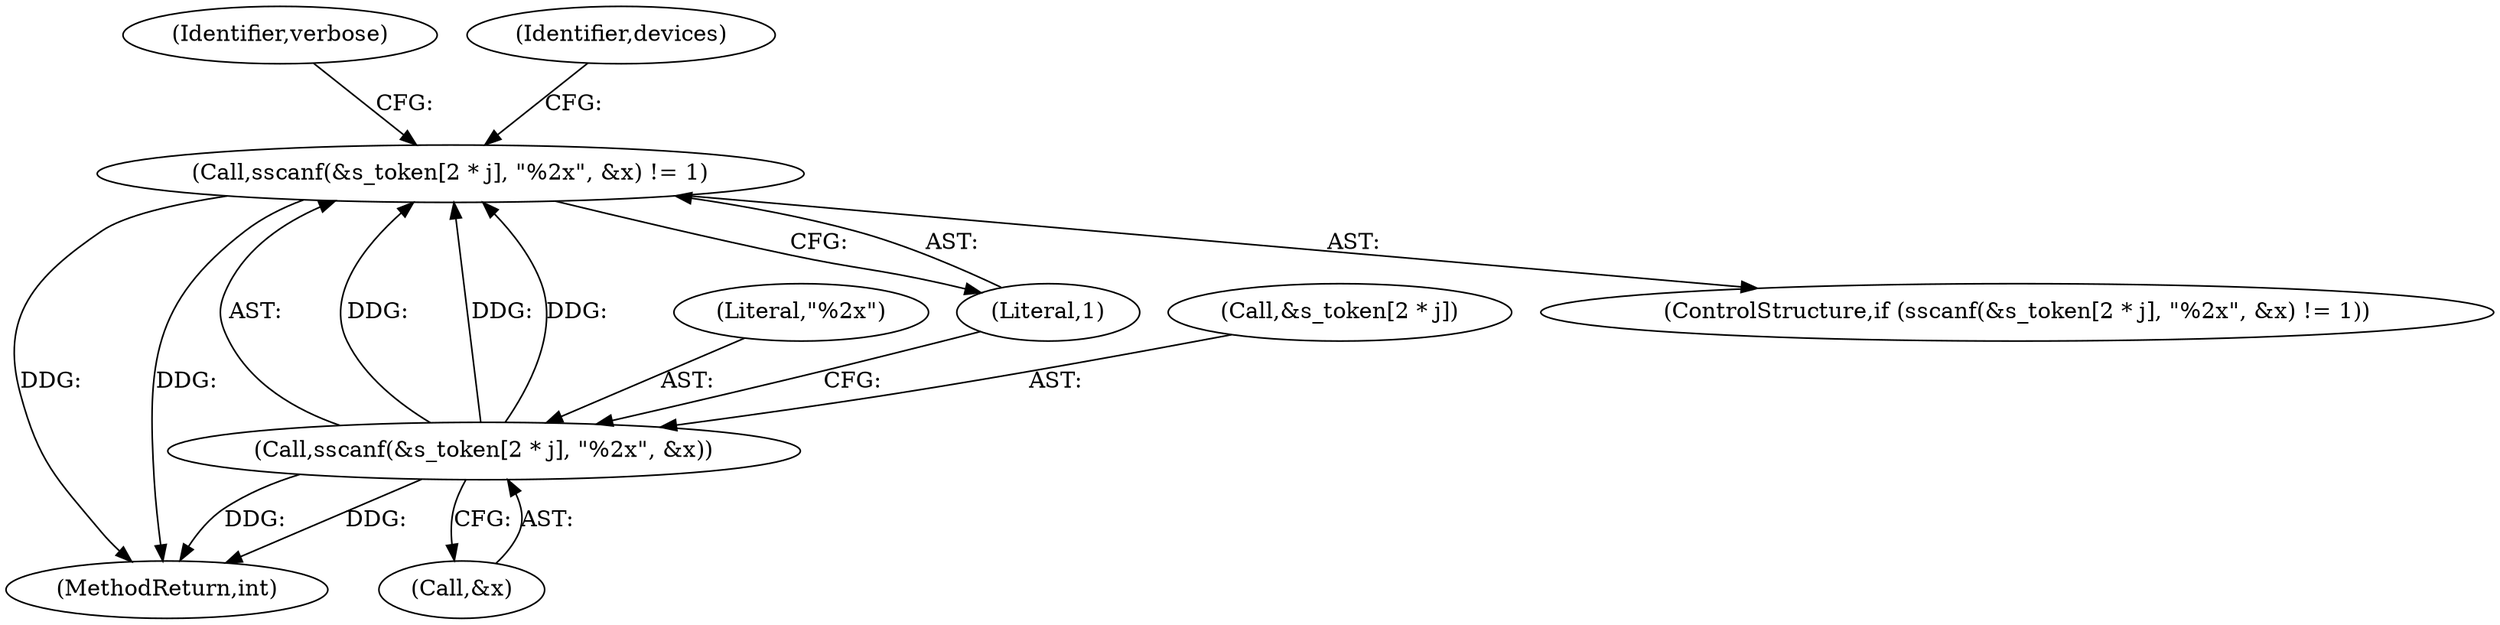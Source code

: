 digraph "0_pam-u2f_18b1914e32b74ff52000f10e97067e841e5fff62_1@API" {
"1000624" [label="(Call,sscanf(&s_token[2 * j], \"%2x\", &x) != 1)"];
"1000625" [label="(Call,sscanf(&s_token[2 * j], \"%2x\", &x))"];
"1000625" [label="(Call,sscanf(&s_token[2 * j], \"%2x\", &x))"];
"1000633" [label="(Call,&x)"];
"1000624" [label="(Call,sscanf(&s_token[2 * j], \"%2x\", &x) != 1)"];
"1000638" [label="(Identifier,verbose)"];
"1000732" [label="(MethodReturn,int)"];
"1000632" [label="(Literal,\"%2x\")"];
"1000623" [label="(ControlStructure,if (sscanf(&s_token[2 * j], \"%2x\", &x) != 1))"];
"1000635" [label="(Literal,1)"];
"1000647" [label="(Identifier,devices)"];
"1000626" [label="(Call,&s_token[2 * j])"];
"1000624" -> "1000623"  [label="AST: "];
"1000624" -> "1000635"  [label="CFG: "];
"1000625" -> "1000624"  [label="AST: "];
"1000635" -> "1000624"  [label="AST: "];
"1000638" -> "1000624"  [label="CFG: "];
"1000647" -> "1000624"  [label="CFG: "];
"1000624" -> "1000732"  [label="DDG: "];
"1000624" -> "1000732"  [label="DDG: "];
"1000625" -> "1000624"  [label="DDG: "];
"1000625" -> "1000624"  [label="DDG: "];
"1000625" -> "1000624"  [label="DDG: "];
"1000625" -> "1000633"  [label="CFG: "];
"1000626" -> "1000625"  [label="AST: "];
"1000632" -> "1000625"  [label="AST: "];
"1000633" -> "1000625"  [label="AST: "];
"1000635" -> "1000625"  [label="CFG: "];
"1000625" -> "1000732"  [label="DDG: "];
"1000625" -> "1000732"  [label="DDG: "];
}
